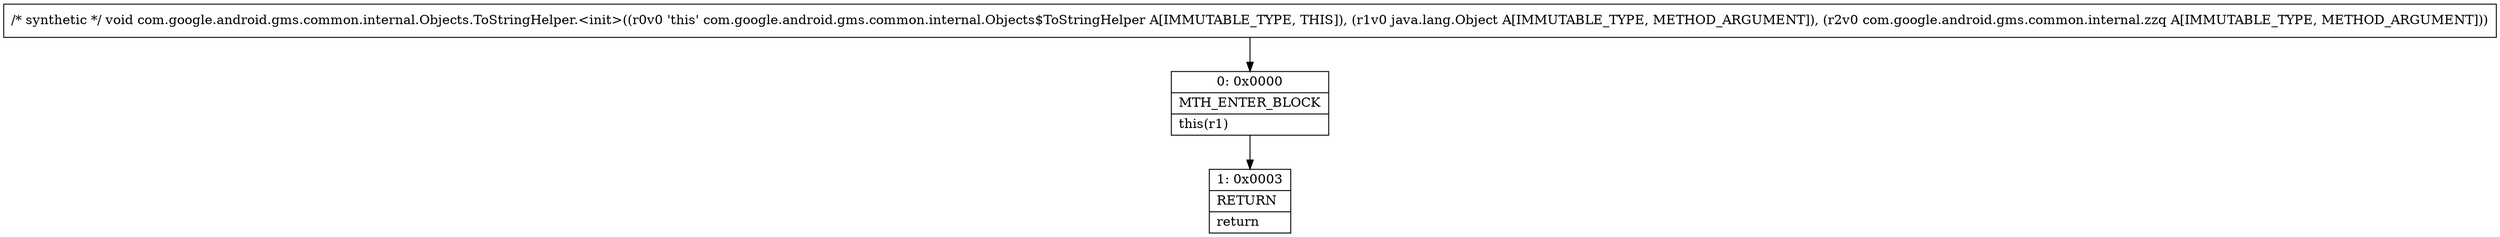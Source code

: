 digraph "CFG forcom.google.android.gms.common.internal.Objects.ToStringHelper.\<init\>(Ljava\/lang\/Object;Lcom\/google\/android\/gms\/common\/internal\/zzq;)V" {
Node_0 [shape=record,label="{0\:\ 0x0000|MTH_ENTER_BLOCK\l|this(r1)\l}"];
Node_1 [shape=record,label="{1\:\ 0x0003|RETURN\l|return\l}"];
MethodNode[shape=record,label="{\/* synthetic *\/ void com.google.android.gms.common.internal.Objects.ToStringHelper.\<init\>((r0v0 'this' com.google.android.gms.common.internal.Objects$ToStringHelper A[IMMUTABLE_TYPE, THIS]), (r1v0 java.lang.Object A[IMMUTABLE_TYPE, METHOD_ARGUMENT]), (r2v0 com.google.android.gms.common.internal.zzq A[IMMUTABLE_TYPE, METHOD_ARGUMENT])) }"];
MethodNode -> Node_0;
Node_0 -> Node_1;
}

